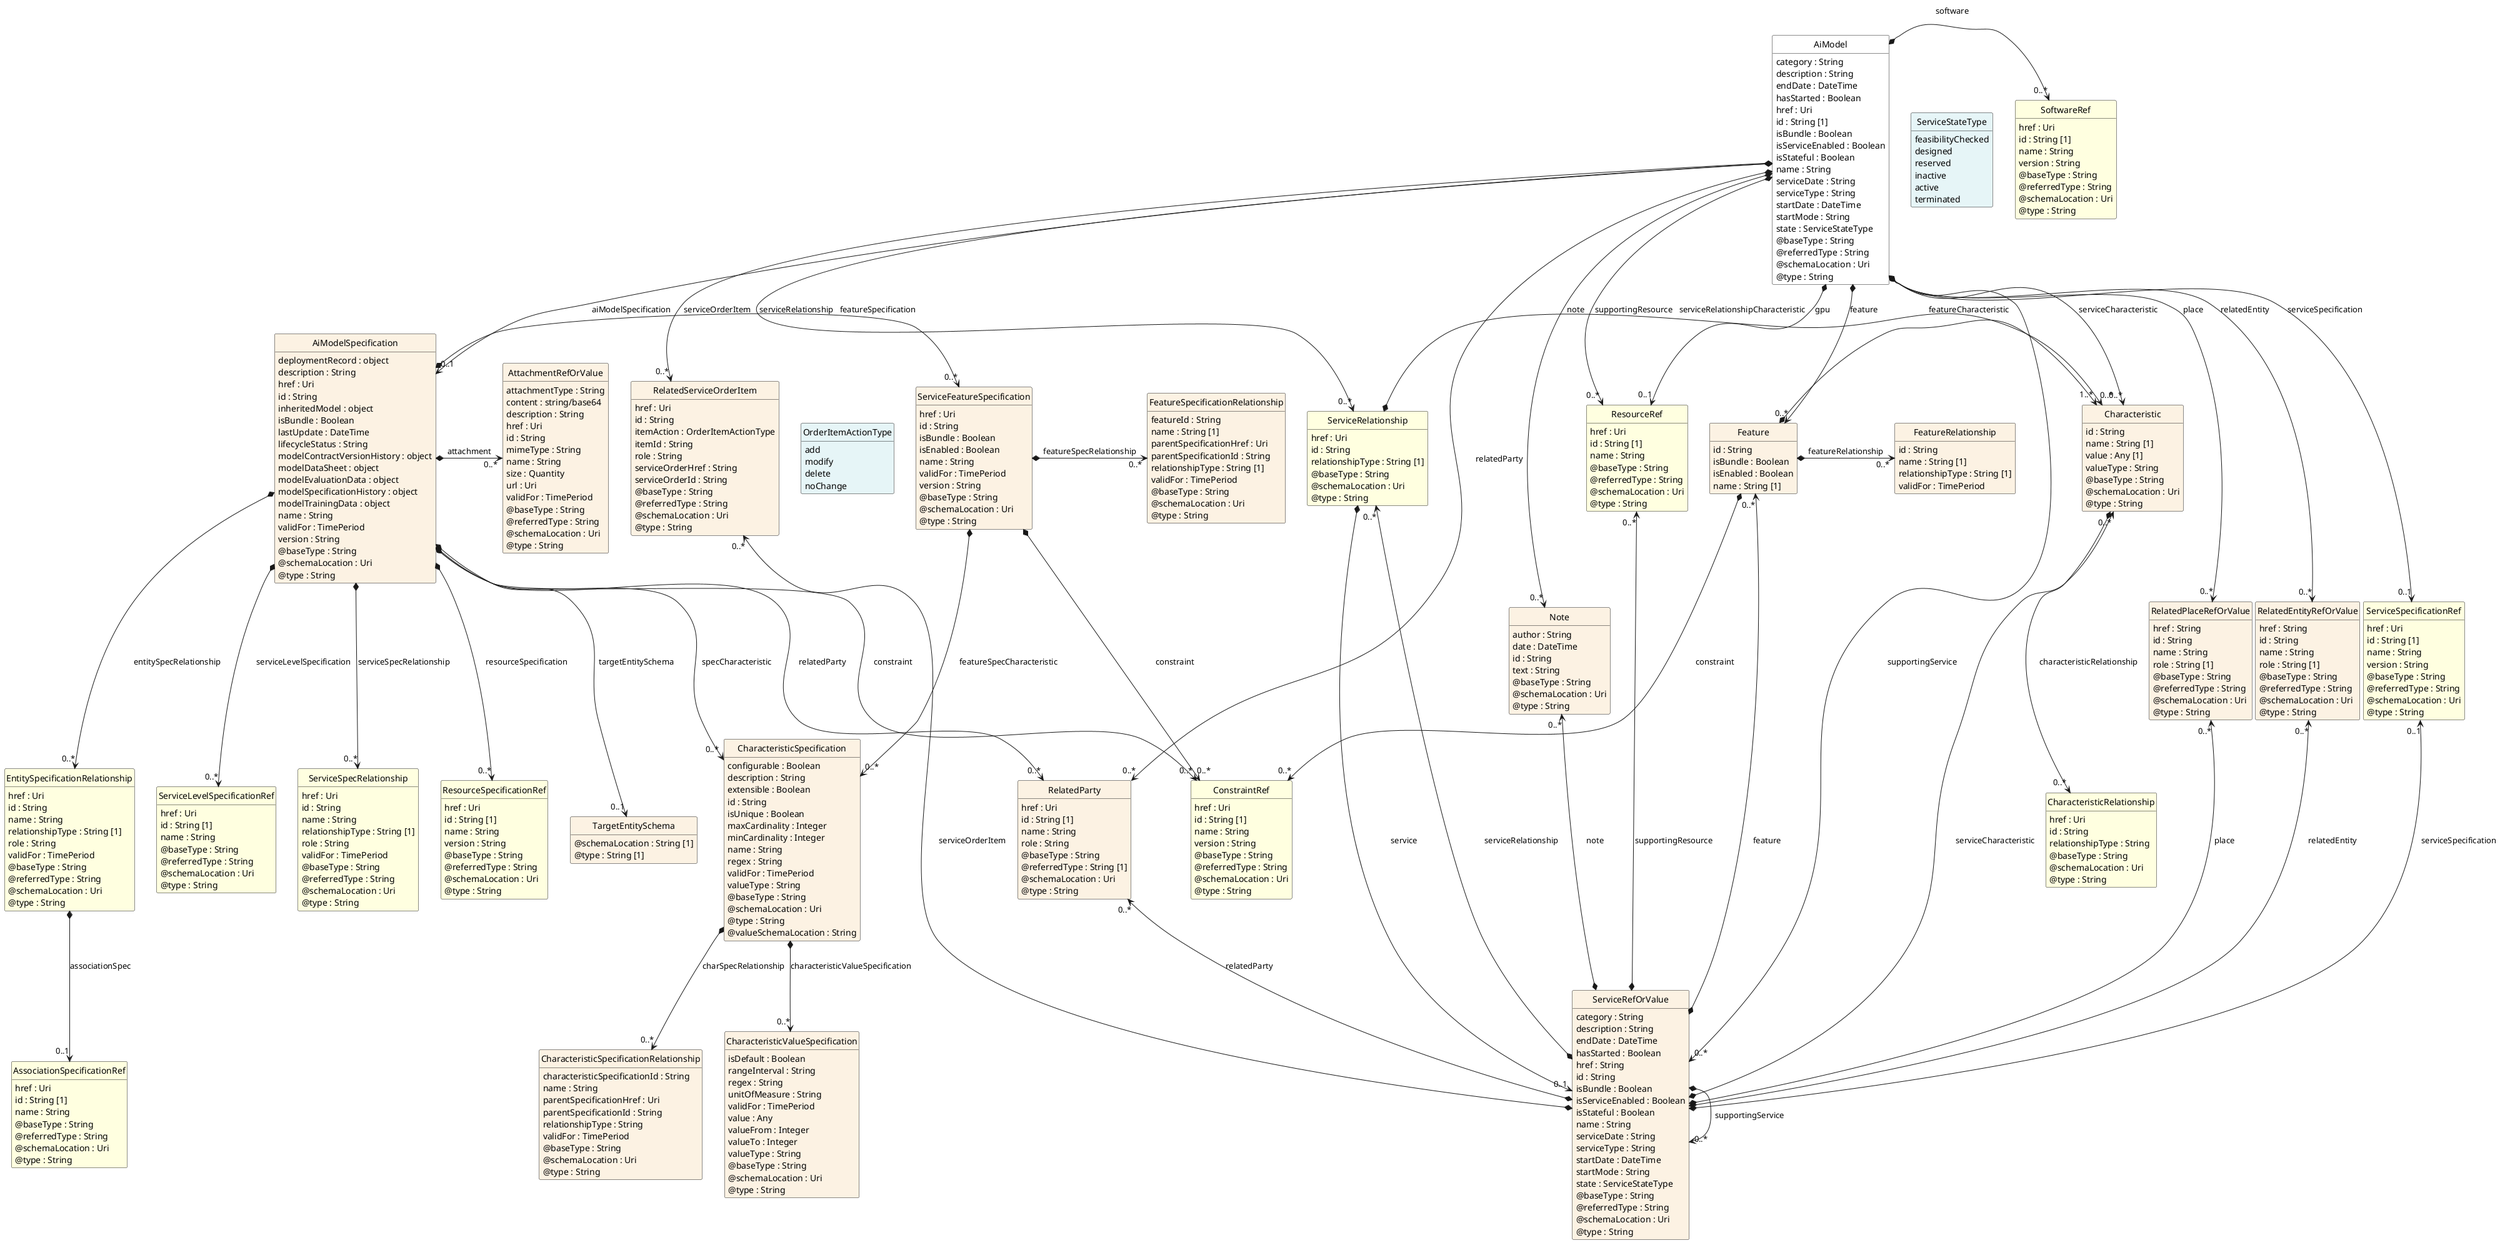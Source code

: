 @startuml
hide circle
hide methods
hide stereotype
show <<Enumeration>> stereotype
skinparam class {
   BackgroundColor<<Enumeration>> #E6F5F7
   BackgroundColor<<Ref>> #FFFFE0
   BackgroundColor<<Pivot>> #FFFFFFF
   BackgroundColor<<SimpleType>> #E2F0DA
   BackgroundColor #FCF2E3
}

class AiModel <<Pivot>> {
    category : String
    description : String
    endDate : DateTime
    hasStarted : Boolean
    href : Uri
    id : String [1]
    isBundle : Boolean
    isServiceEnabled : Boolean
    isStateful : Boolean
    name : String
    serviceDate : String
    serviceType : String
    startDate : DateTime
    startMode : String
    state : ServiceStateType
    @baseType : String
    @referredType : String
    @schemaLocation : Uri
    @type : String
}

class AiModelSpecification  {
    deploymentRecord : object
    description : String
    href : Uri
    id : String
    inheritedModel : object
    isBundle : Boolean
    lastUpdate : DateTime
    lifecycleStatus : String
    modelContractVersionHistory : object
    modelDataSheet : object
    modelEvaluationData : object
    modelSpecificationHistory : object
    modelTrainingData : object
    name : String
    validFor : TimePeriod
    version : String
    @baseType : String
    @schemaLocation : Uri
    @type : String
}

class AttachmentRefOrValue  {
    attachmentType : String
    content : string/base64
    description : String
    href : Uri
    id : String
    mimeType : String
    name : String
    size : Quantity
    url : Uri
    validFor : TimePeriod
    @baseType : String
    @referredType : String
    @schemaLocation : Uri
    @type : String
}

class ServiceSpecRelationship  <<Ref>> {
    href : Uri
    id : String
    name : String
    relationshipType : String [1]
    role : String
    validFor : TimePeriod
    @baseType : String
    @referredType : String
    @schemaLocation : Uri
    @type : String
}

class ServiceLevelSpecificationRef  <<Ref>> {
    href : Uri
    id : String [1]
    name : String
    @baseType : String
    @referredType : String
    @schemaLocation : Uri
    @type : String
}

class TargetEntitySchema  {
    @schemaLocation : String [1]
    @type : String [1]
}

class ResourceSpecificationRef  <<Ref>> {
    href : Uri
    id : String [1]
    name : String
    version : String
    @baseType : String
    @referredType : String
    @schemaLocation : Uri
    @type : String
}

class CharacteristicSpecification  {
    configurable : Boolean
    description : String
    extensible : Boolean
    id : String
    isUnique : Boolean
    maxCardinality : Integer
    minCardinality : Integer
    name : String
    regex : String
    validFor : TimePeriod
    valueType : String
    @baseType : String
    @schemaLocation : Uri
    @type : String
    @valueSchemaLocation : String
}

class CharacteristicSpecificationRelationship  {
    characteristicSpecificationId : String
    name : String
    parentSpecificationHref : Uri
    parentSpecificationId : String
    relationshipType : String
    validFor : TimePeriod
    @baseType : String
    @schemaLocation : Uri
    @type : String
}

class CharacteristicValueSpecification  {
    isDefault : Boolean
    rangeInterval : String
    regex : String
    unitOfMeasure : String
    validFor : TimePeriod
    value : Any
    valueFrom : Integer
    valueTo : Integer
    valueType : String
    @baseType : String
    @schemaLocation : Uri
    @type : String
}

class EntitySpecificationRelationship  <<Ref>> {
    href : Uri
    id : String
    name : String
    relationshipType : String [1]
    role : String
    validFor : TimePeriod
    @baseType : String
    @referredType : String
    @schemaLocation : Uri
    @type : String
}

class AssociationSpecificationRef  <<Ref>> {
    href : Uri
    id : String [1]
    name : String
    @baseType : String
    @referredType : String
    @schemaLocation : Uri
    @type : String
}

class RelatedParty  {
    href : Uri
    id : String [1]
    name : String
    role : String
    @baseType : String
    @referredType : String [1]
    @schemaLocation : Uri
    @type : String
}

class ServiceFeatureSpecification  {
    href : Uri
    id : String
    isBundle : Boolean
    isEnabled : Boolean
    name : String
    validFor : TimePeriod
    version : String
    @baseType : String
    @schemaLocation : Uri
    @type : String
}

class FeatureSpecificationRelationship  {
    featureId : String
    name : String [1]
    parentSpecificationHref : Uri
    parentSpecificationId : String
    relationshipType : String [1]
    validFor : TimePeriod
    @baseType : String
    @schemaLocation : Uri
    @type : String
}

class ConstraintRef  <<Ref>> {
    href : Uri
    id : String [1]
    name : String
    version : String
    @baseType : String
    @referredType : String
    @schemaLocation : Uri
    @type : String
}

class Note  {
    author : String
    date : DateTime
    id : String
    text : String
    @baseType : String
    @schemaLocation : Uri
    @type : String
}

class SoftwareRef  <<Ref>> {
    href : Uri
    id : String [1]
    name : String
    version : String
    @baseType : String
    @referredType : String
    @schemaLocation : Uri
    @type : String
}

class ResourceRef  <<Ref>> {
    href : Uri
    id : String [1]
    name : String
    @baseType : String
    @referredType : String
    @schemaLocation : Uri
    @type : String
}

class RelatedServiceOrderItem  {
    href : Uri
    id : String
    itemAction : OrderItemActionType
    itemId : String
    role : String
    serviceOrderHref : String
    serviceOrderId : String
    @baseType : String
    @referredType : String
    @schemaLocation : Uri
    @type : String
}

class OrderItemActionType <<Enumeration>> {
    add
    modify
    delete
    noChange
}

class ServiceRelationship  <<Ref>> {
    href : Uri
    id : String
    relationshipType : String [1]
    @baseType : String
    @schemaLocation : Uri
    @type : String
}

class Characteristic  {
    id : String
    name : String [1]
    value : Any [1]
    valueType : String
    @baseType : String
    @schemaLocation : Uri
    @type : String
}

class CharacteristicRelationship  <<Ref>> {
    href : Uri
    id : String
    relationshipType : String
    @baseType : String
    @schemaLocation : Uri
    @type : String
}

class ServiceRefOrValue  {
    category : String
    description : String
    endDate : DateTime
    hasStarted : Boolean
    href : String
    id : String
    isBundle : Boolean
    isServiceEnabled : Boolean
    isStateful : Boolean
    name : String
    serviceDate : String
    serviceType : String
    startDate : DateTime
    startMode : String
    state : ServiceStateType
    @baseType : String
    @referredType : String
    @schemaLocation : Uri
    @type : String
}

class Feature  {
    id : String
    isBundle : Boolean
    isEnabled : Boolean
    name : String [1]
}

class FeatureRelationship  {
    id : String
    name : String [1]
    relationshipType : String [1]
    validFor : TimePeriod
}

class RelatedPlaceRefOrValue  {
    href : String
    id : String
    name : String
    role : String [1]
    @baseType : String
    @referredType : String
    @schemaLocation : Uri
    @type : String
}

class ServiceStateType <<Enumeration>> {
    feasibilityChecked
    designed
    reserved
    inactive
    active
    terminated
}

class RelatedEntityRefOrValue  {
    href : String
    id : String
    name : String
    role : String [1]
    @baseType : String
    @referredType : String
    @schemaLocation : Uri
    @type : String
}

class ServiceSpecificationRef  <<Ref>> {
    href : Uri
    id : String [1]
    name : String
    version : String
    @baseType : String
    @referredType : String
    @schemaLocation : Uri
    @type : String
}

AiModel *-->  "0..*" Note : note

AiModel *-->  "0..*" RelatedEntityRefOrValue : relatedEntity

AiModel *-->  "0..*" RelatedPlaceRefOrValue : place

AiModel *-->  "0..*" RelatedServiceOrderItem : serviceOrderItem

AiModel *-->  "0..*" ResourceRef : supportingResource

AiModel *-->  "0..1" ResourceRef : gpu

AiModel *-->  "0..1" ServiceSpecificationRef : serviceSpecification

AiModel -right[hidden]-> ServiceStateType

AiModel *-->  "0..*" RelatedParty : relatedParty

AiModel *-->  "0..*" Characteristic : serviceCharacteristic

AiModel *-->  "0..*" ServiceRelationship : serviceRelationship

AiModel *-->  "0..*" Feature : feature

AiModel *-->  "0..1" AiModelSpecification : aiModelSpecification

AiModel *-->  "0..*" ServiceRefOrValue : supportingService

ServiceRefOrValue *-right-> "0..*" ServiceRefOrValue : supportingService

Note "0..*" <--* ServiceRefOrValue : note

RelatedEntityRefOrValue "0..*" <--* ServiceRefOrValue : relatedEntity

RelatedPlaceRefOrValue "0..*" <--* ServiceRefOrValue : place

RelatedServiceOrderItem "0..*" <--* ServiceRefOrValue : serviceOrderItem

ResourceRef "0..*" <--* ServiceRefOrValue : supportingResource

ServiceSpecificationRef "0..1" <--* ServiceRefOrValue : serviceSpecification

Characteristic "0..*" <--* ServiceRefOrValue : serviceCharacteristic

RelatedParty "0..*" <--* ServiceRefOrValue : relatedParty

ServiceRelationship *-->  "0..1" ServiceRefOrValue : service

ServiceRelationship "0..*" <--* ServiceRefOrValue : serviceRelationship

Feature "0..*" <--* ServiceRefOrValue : feature

RelatedServiceOrderItem -right[hidden]-> OrderItemActionType

ServiceRelationship *-right-> "0..*" Characteristic : serviceRelationshipCharacteristic

Characteristic "1..*" <-left-* Feature : featureCharacteristic

Feature *-->  "0..*" ConstraintRef : constraint

ServiceRefOrValue <-left[hidden]- ConstraintRef

AiModelSpecification *-right-> "0..*" ServiceFeatureSpecification : featureSpecification

ServiceFeatureSpecification *-->  "0..*" ConstraintRef : constraint

AiModelSpecification *-->  "0..*" RelatedParty : relatedParty

AiModelSpecification *-->  "0..*" ConstraintRef : constraint

AiModelSpecification *-->  "0..*" CharacteristicSpecification : specCharacteristic

CharacteristicSpecification -right[hidden]-> RelatedParty

ServiceFeatureSpecification *-->  "0..*" CharacteristicSpecification : featureSpecCharacteristic

SoftwareRef "0..*" <-left-* AiModel : software

AttachmentRefOrValue "0..*" <-left-* AiModelSpecification : attachment

AiModelSpecification *-->  "0..1" TargetEntitySchema : targetEntitySchema

TargetEntitySchema -right[hidden]-> RelatedParty

AiModelSpecification *-->  "0..*" ResourceSpecificationRef : resourceSpecification

ResourceSpecificationRef -right[hidden]-> TargetEntitySchema

AiModelSpecification *-->  "0..*" ServiceSpecRelationship : serviceSpecRelationship

ServiceSpecRelationship -right[hidden]-> ResourceSpecificationRef

AiModelSpecification *-->  "0..*" ServiceLevelSpecificationRef : serviceLevelSpecification

ServiceLevelSpecificationRef -right[hidden]-> ServiceSpecRelationship

AiModelSpecification *-->  "0..*" EntitySpecificationRelationship : entitySpecRelationship

EntitySpecificationRelationship -right[hidden]-> ServiceLevelSpecificationRef

ServiceFeatureSpecification *-right-> "0..*" FeatureSpecificationRelationship : featureSpecRelationship

Feature *-right-> "0..*" FeatureRelationship : featureRelationship

CharacteristicSpecification *-->  "0..*" CharacteristicSpecificationRelationship : charSpecRelationship

CharacteristicSpecification *-->  "0..*" CharacteristicValueSpecification : characteristicValueSpecification

EntitySpecificationRelationship *-->  "0..1" AssociationSpecificationRef : associationSpec

Characteristic *-->  "0..*" CharacteristicRelationship : characteristicRelationship

@enduml